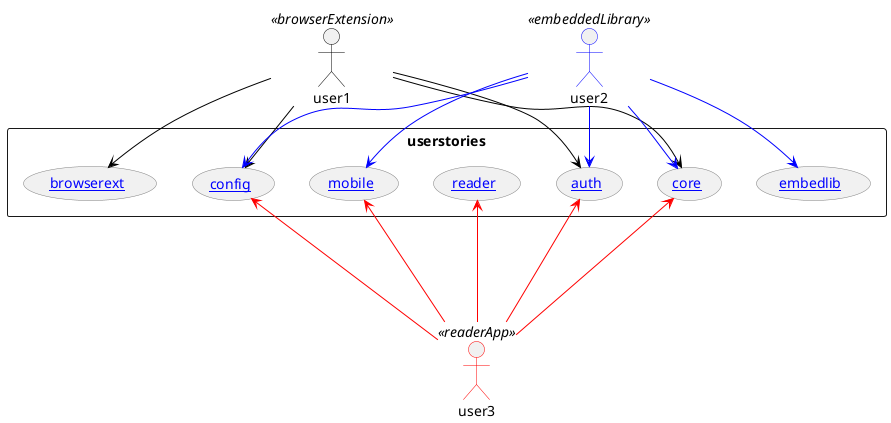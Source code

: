 @startuml
skinparam packageStyle rectangle
skinparam usecase {
  ArrowColor<< browserExtension >> black
  ArrowColor<< embeddedLibrary >> blue
  ArrowColor<< readerApp >> red
  BorderColor gray

}
skinparam actor {
  BorderColor<< browserExtension >> black
  BorderColor<< embeddedLibrary >> blue
  BorderColor<< readerApp >> red

}
	
actor user1 <<browserExtension>>
rectangle userstories {
  user1 --> ([[https://github.com/alpheios-project/documentation/blob/master/design/core-user-stories.csv core]]) <<browserExtension>>
  user1 --> ([[https://github.com/alpheios-project/documentation/blob/master/design/auth-user-stories.csv auth]]) <<browserExtension>>
  user1 --> ([[https://github.com/alpheios-project/documentation/blob/master/design/config-user-stories.csv config]]) <<browserExtension>>
  user1 --> ([[https://github.com/alpheios-project/documentation/blob/master/design/browserextension-user-stories.csv browserext]]) <<browserExtension>>
  
}
actor user2 <<embeddedLibrary>>
rectangle userstories {
  user2 --> ([[https://github.com/alpheios-project/documentation/blob/master/design/core-user-stories.csv core]]) <<embeddedLibrary>>
  user2 --> ([[https://github.com/alpheios-project/documentation/blob/master/design/auth-user-stories.csv auth]]) <<embeddedLibrary>>
  user2 --> ([[https://github.com/alpheios-project/documentation/blob/master/design/mobile-user-stories.csv mobile]]) <<embeddedLibrary>>
  user2 --> ([[https://github.com/alpheios-project/documentation/blob/master/design/config-user-stories.csv config]]) <<embeddedLibrary>>
  user2 --> ([[https://github.com/alpheios-project/documentation/blob/master/design/embedlib-user-stories.csv embedlib]]) <<embeddedLibrary>>
  
}
actor user3 <<readerApp>>
rectangle userstories {
  user3 -up--> ([[https://github.com/alpheios-project/documentation/blob/master/design/core-user-stories.csv core]]) <<readerApp>>
  user3 -up--> ([[https://github.com/alpheios-project/documentation/blob/master/design/auth-user-stories.csv auth]]) <<readerApp>>
  user3 -up--> ([[https://github.com/alpheios-project/documentation/blob/master/design/reader-user-stories.csv reader]]) <<readerApp>>
  user3 -up--> ([[https://github.com/alpheios-project/documentation/blob/master/design/mobile-user-stories.csv mobile]]) <<readerApp>>
  user3 -up--> ([[https://github.com/alpheios-project/documentation/blob/master/design/config-user-stories.csv config]]) <<readerApp>>
  
}
@enduml
